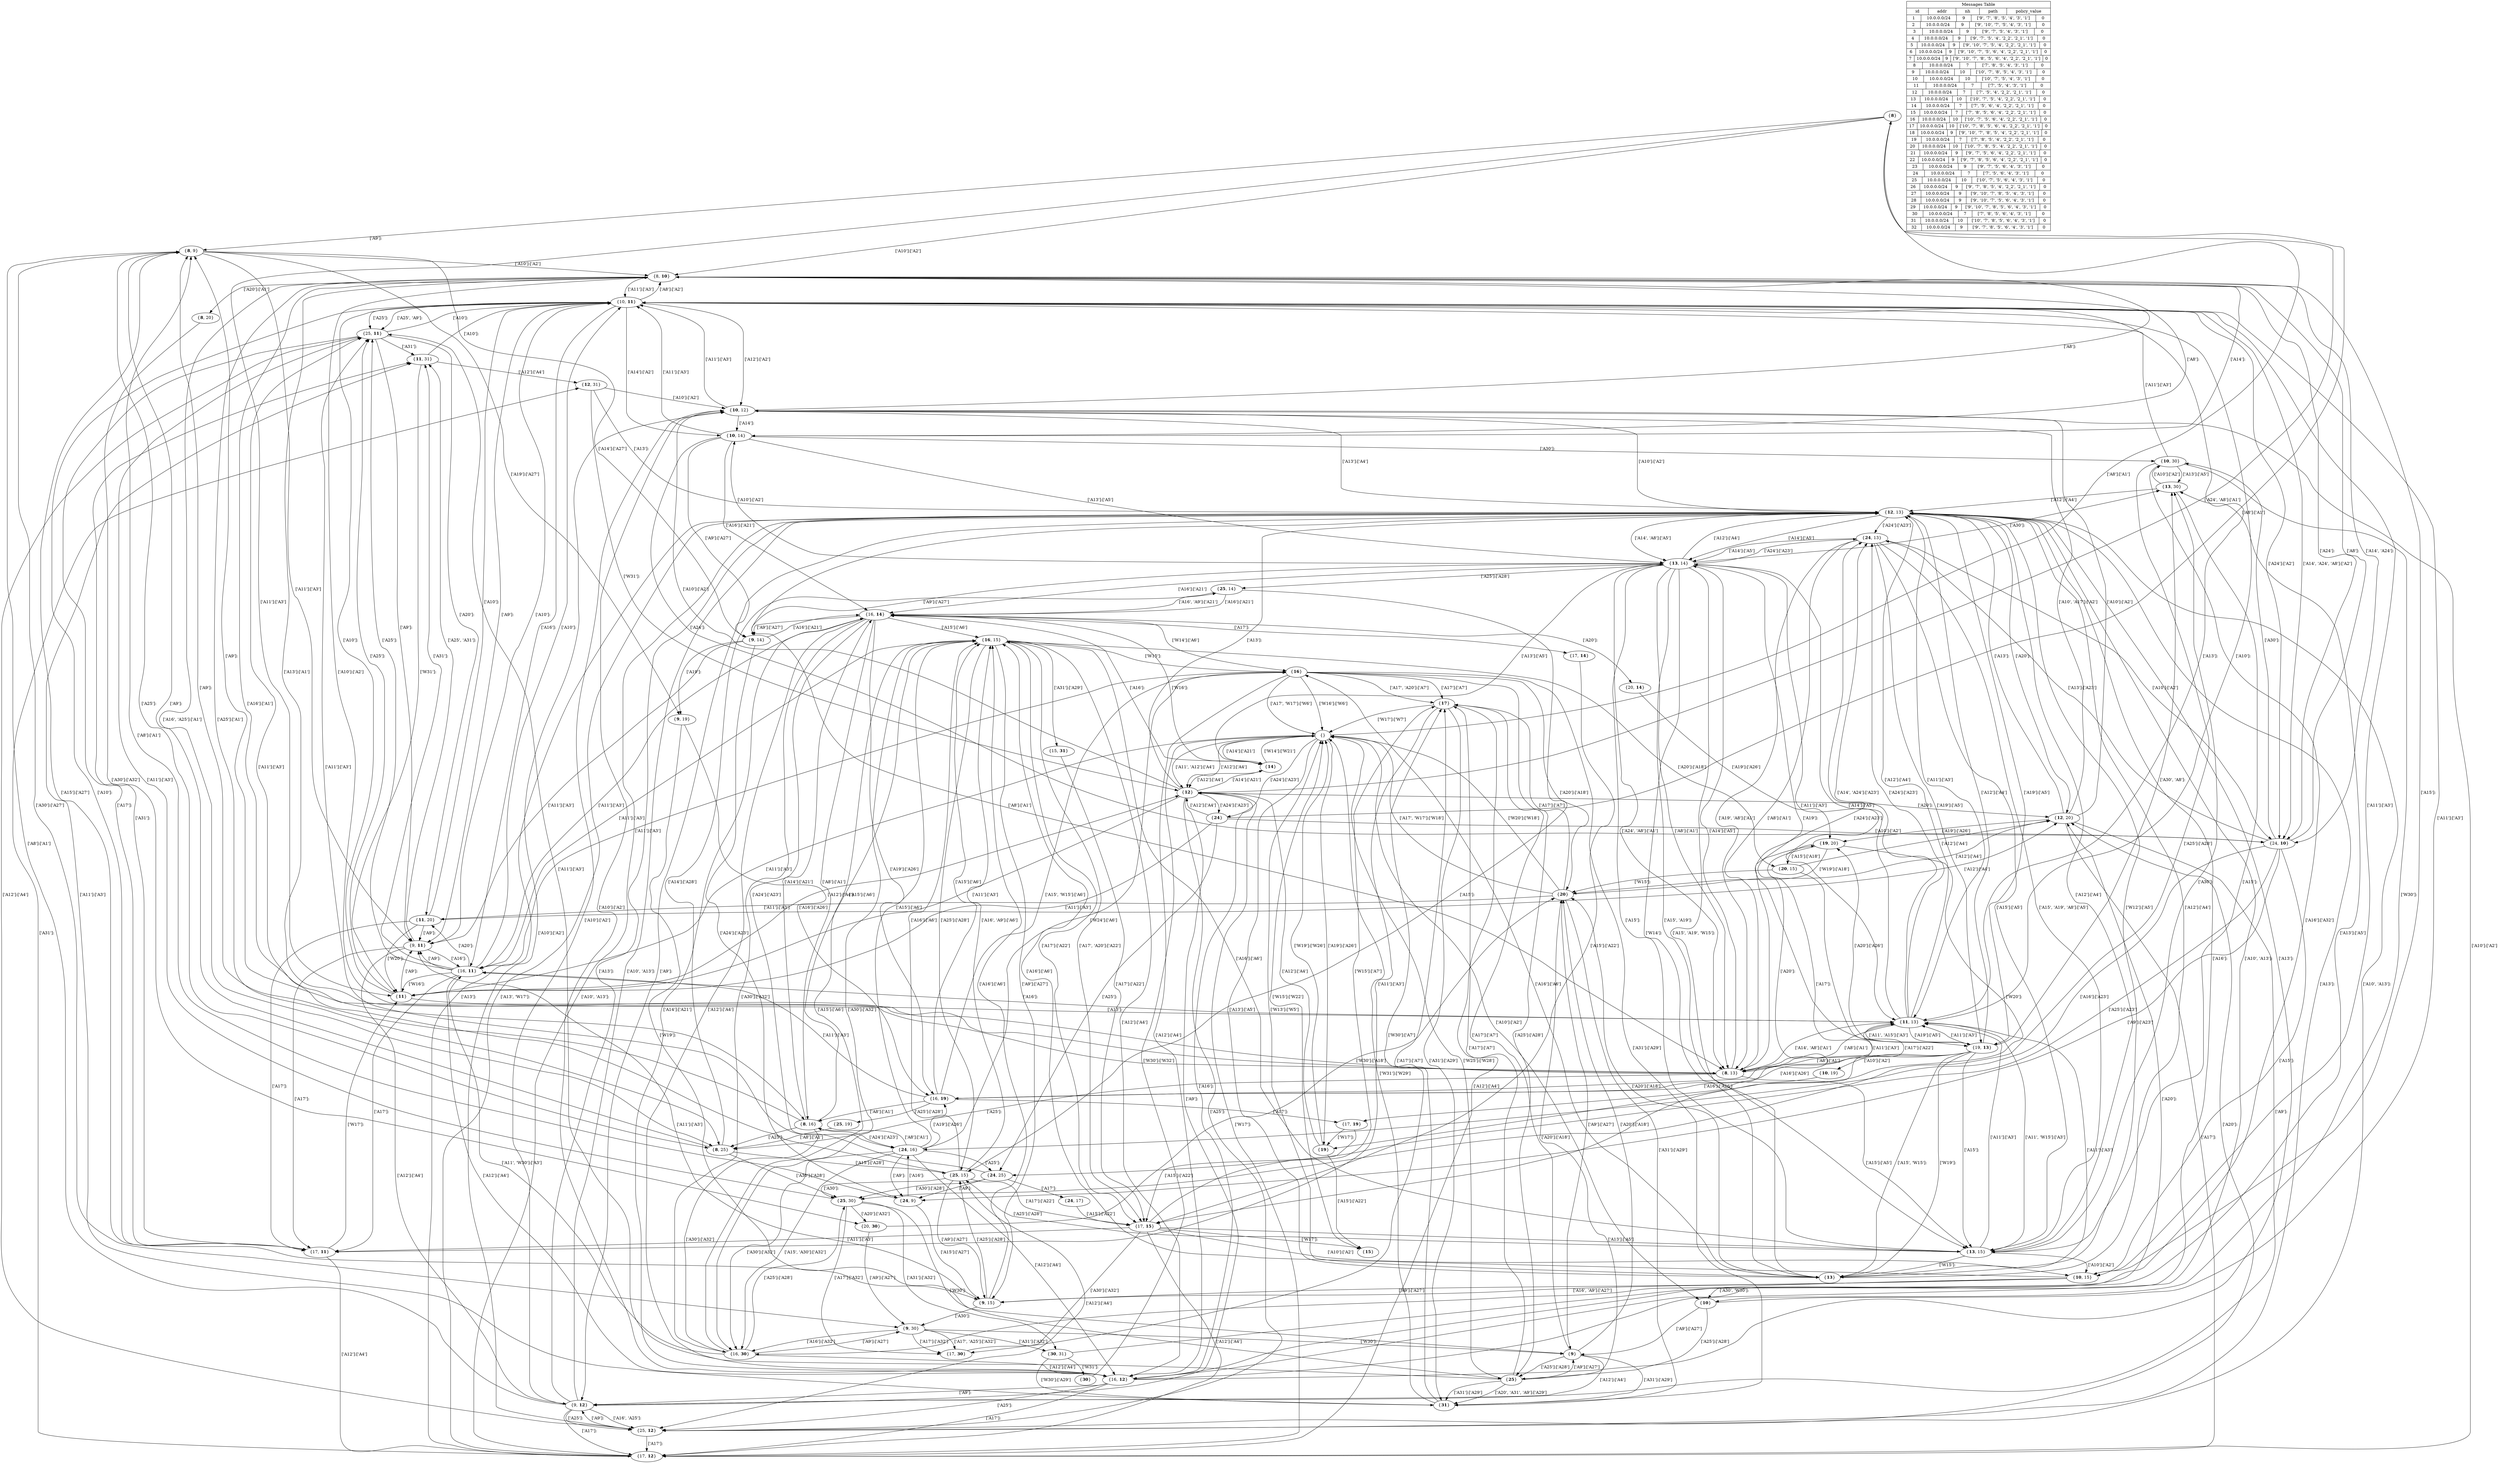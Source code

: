// Node Graph
digraph {
	{
		-6940837908701575825 [label=<{<B>8</B>}>]
		-8403367817313800284 [label=<{<B>8</B>, 9}>]
		-3652398314588602902 [label=<{8, <B>10</B>}>]
		4378732290583909654 [label=<{10, <B>11</B>}>]
		7155260171248959354 [label=<{<B>10</B>, 12}>]
		-6824072234432018331 [label=<{<B>12</B>, 13}>]
		2852471950146397348 [label=<{<B>13</B>, 14}>]
		2752550058034399385 [label=<{<B>13</B>, 15}>]
		-8902585036871096708 [label=<{<B>16</B>, 15}>]
		-6492554092212321971 [label=<{<B>16</B>}>]
		1938138845629154392 [label=<{<B>17</B>}>]
		-4580465102513011593 [label="{}"]
		-3232998809209782772 [label=<{<B>11</B>}>]
		1843796712686879353 [label=<{<B>12</B>}>]
		1273478274116185141 [label=<{19, <B>13</B>}>]
		-1414787387964989475 [label=<{<B>13</B>}>]
		3252137719343849869 [label=<{<B>20</B>}>]
		-9117386114301531206 [label=<{16, <B>14</B>}>]
		197864718635681475 [label=<{16, <B>11</B>}>]
		480432683973878074 [label=<{17, <B>11</B>}>]
		8761801067457197301 [label=<{9, <B>11</B>}>]
		6270089504991858363 [label=<{17, <B>15</B>}>]
		-3643059085472747558 [label=<{<B>11</B>, 13}>]
		-1856398476761387853 [label=<{<B>24</B>}>]
		2730638593219249765 [label=<{25, <B>12</B>}>]
		4783597514552980184 [label=<{16, <B>19</B>}>]
		-5547832725439123193 [label=<{<B>8</B>, 13}>]
		4131314966095475326 [label=<{16, <B>12</B>}>]
		-6320306185147519430 [label=<{9, <B>12</B>}>]
		7083013014151689932 [label=<{<B>10</B>}>]
		3863401252644173008 [label=<{<B>20</B>, 15}>]
		-1336700197421142090 [label=<{<B>11</B>, 20}>]
		-6673620621979862831 [label=<{17, <B>12</B>}>]
		6124525359319230823 [label=<{<B>19</B>, 20}>]
		8182693392790963230 [label=<{<B>12</B>, 20}>]
		-4503502116701991630 [label=<{<B>19</B>}>]
		640169896422646222 [label=<{<B>9</B>, 14}>]
		5729065236130770633 [label=<{<B>10</B>, 14}>]
		197683913838649855 [label=<{<B>24</B>, 9}>]
		-5902464946934952122 [label=<{<B>24</B>, 16}>]
		2466345542479600583 [label=<{<B>24</B>, 25}>]
		-1185073462860965736 [label=<{<B>24</B>, 17}>]
		6288814661270358114 [label=<{<B>15</B>}>]
		2011129232842311984 [label=<{24, <B>10</B>}>]
		6970871842990525913 [label=<{<B>9</B>, 15}>]
		-256869123601221623 [label=<{<B>25</B>, 15}>]
		-8009866468791136946 [label=<{<B>25</B>, 30}>]
		9049699605844940352 [label=<{<B>25</B>}>]
		-1500026834566150229 [label=<{<B>31</B>}>]
		-5806982983295890732 [label=<{17, <B>14</B>}>]
		-8208222612351743965 [label=<{16, <B>30</B>}>]
		-6954336753936379937 [label=<{25, <B>11</B>}>]
		-7403587405631664346 [label=<{<B>11</B>, 31}>]
		5658211281091861613 [label=<{<B>24</B>, 13}>]
		-8945496195132712283 [label=<{<B>25</B>, 14}>]
		-149373359769669229 [label=<{<B>13</B>, 30}>]
		-3747211546141275320 [label=<{15, <B>31</B>}>]
		-7510594226584236879 [label=<{17, <B>30</B>}>]
		-1006035976297409967 [label=<{<B>10</B>, 15}>]
		6516377903332459709 [label=<{<B>9</B>, 30}>]
		8381013405030448906 [label=<{<B>8</B>, 16}>]
		7177962347664618753 [label=<{<B>8</B>, 25}>]
		5306605867283968187 [label=<{<B>10</B>, 30}>]
		-7381030523093187727 [label=<{<B>8</B>, 20}>]
		-7784044348793358898 [label=<{20, <B>30</B>}>]
		2449556116326465361 [label=<{<B>9</B>}>]
		-6601442937778552419 [label=<{<B>25</B>, 19}>]
		-528682455141698408 [label=<{20, <B>14</B>}>]
		-8720958917836179000 [label=<{17, <B>19</B>}>]
		8748941339377715836 [label=<{<B>14</B>}>]
		-2552671219828797182 [label=<{<B>10</B>, 19}>]
		8780946759676012799 [label=<{<B>12</B>, 31}>]
		5810028556125275472 [label=<{<B>9</B>, 19}>]
		-917264984340367258 [label=<{<B>30</B>, 31}>]
		5850552078121009627 [label=<{<B>30</B>}>]
		-4580465102513011593 -> -6940837908701575825 [label=" ['A8']:['A1'] "]
		-6940837908701575825 -> -8403367817313800284 [label=" ['A9']: "]
		-8403367817313800284 -> -3652398314588602902 [label=" ['A10']:['A2'] "]
		-3652398314588602902 -> 4378732290583909654 [label=" ['A11']:['A3'] "]
		4378732290583909654 -> 7155260171248959354 [label=" ['A12']:['A2'] "]
		7155260171248959354 -> -6824072234432018331 [label=" ['A13']:['A4'] "]
		-6824072234432018331 -> 2852471950146397348 [label=" ['A14']:['A5'] "]
		2852471950146397348 -> 2752550058034399385 [label=" ['A15']: "]
		2752550058034399385 -> -8902585036871096708 [label=" ['A16']:['A6'] "]
		-8902585036871096708 -> -6492554092212321971 [label=" ['W15']: "]
		-6492554092212321971 -> 1938138845629154392 [label=" ['A17']:['A7'] "]
		1938138845629154392 -> -4580465102513011593 [label=" ['W17']:['W7'] "]
		-4580465102513011593 -> -3232998809209782772 [label=" ['A11']:['A3'] "]
		-3232998809209782772 -> 4378732290583909654 [label=" ['A10']: "]
		-3232998809209782772 -> 1843796712686879353 [label=" ['A12']:['A4'] "]
		1843796712686879353 -> 7155260171248959354 [label=" ['A10']:['A2'] "]
		-6824072234432018331 -> 1273478274116185141 [label=" ['A19']:['A5'] "]
		1273478274116185141 -> -1414787387964989475 [label=" ['W19']: "]
		-1414787387964989475 -> 3252137719343849869 [label=" ['A20']:['A18'] "]
		3252137719343849869 -> -4580465102513011593 [label=" ['W20']:['W18'] "]
		-4580465102513011593 -> 1843796712686879353 [label=" ['A12']:['A4'] "]
		1843796712686879353 -> -6824072234432018331 [label=" ['A13']: "]
		2852471950146397348 -> -9117386114301531206 [label=" ['A16']:['A21'] "]
		-9117386114301531206 -> -8902585036871096708 [label=" ['A15']:['A6'] "]
		-6492554092212321971 -> 197864718635681475 [label=" ['A11']:['A3'] "]
		197864718635681475 -> 480432683973878074 [label=" ['A17']: "]
		480432683973878074 -> -3232998809209782772 [label=" ['W17']: "]
		-6940837908701575825 -> -3232998809209782772 [label=" ['A11']:['A3'] "]
		-3232998809209782772 -> 8761801067457197301 [label=" ['A9']: "]
		8761801067457197301 -> 4378732290583909654 [label=" ['A10']: "]
		-8902585036871096708 -> 6270089504991858363 [label=" ['A17']:['A22'] "]
		6270089504991858363 -> 1938138845629154392 [label=" ['W15']:['A7'] "]
		2852471950146397348 -> -3643059085472747558 [label=" ['A11']:['A3'] "]
		-3643059085472747558 -> 197864718635681475 [label=" ['A16']: "]
		197864718635681475 -> 4378732290583909654 [label=" ['A10']: "]
		-4580465102513011593 -> -1856398476761387853 [label=" ['A24']:['A23'] "]
		-1856398476761387853 -> 1843796712686879353 [label=" ['A12']:['A4'] "]
		1843796712686879353 -> 2730638593219249765 [label=" ['A25']: "]
		2730638593219249765 -> -6824072234432018331 [label=" ['A13']: "]
		2852471950146397348 -> 1273478274116185141 [label=" ['A19']: "]
		1273478274116185141 -> 4783597514552980184 [label=" ['A16']:['A26'] "]
		4783597514552980184 -> -8902585036871096708 [label=" ['A15']:['A6'] "]
		-6492554092212321971 -> 3252137719343849869 [label=" ['A20']:['A18'] "]
		3252137719343849869 -> 1938138845629154392 [label=" ['A17']:['A7'] "]
		-9117386114301531206 -> -6492554092212321971 [label=" ['W14']:['A6'] "]
		197864718635681475 -> -3232998809209782772 [label=" ['W16']: "]
		2852471950146397348 -> -5547832725439123193 [label=" ['A8']:['A1'] "]
		-5547832725439123193 -> -3643059085472747558 [label=" ['A11']:['A3'] "]
		-3643059085472747558 -> -6824072234432018331 [label=" ['A12']:['A4'] "]
		-6824072234432018331 -> 4131314966095475326 [label=" ['A16']: "]
		4131314966095475326 -> -6320306185147519430 [label=" ['A9']: "]
		-6320306185147519430 -> -6824072234432018331 [label=" ['A13']: "]
		-4580465102513011593 -> 7083013014151689932 [label=" ['A10']:['A2'] "]
		7083013014151689932 -> 4378732290583909654 [label=" ['A11']:['A3'] "]
		-9117386114301531206 -> 4783597514552980184 [label=" ['A19']:['A26'] "]
		-8902585036871096708 -> 3863401252644173008 [label=" ['A20']:['A18'] "]
		3863401252644173008 -> 6270089504991858363 [label=" ['A17']:['A22'] "]
		2852471950146397348 -> -1414787387964989475 [label=" ['W14']: "]
		-1414787387964989475 -> -6492554092212321971 [label=" ['A16']:['A6'] "]
		4131314966095475326 -> -9117386114301531206 [label=" ['A14']:['A21'] "]
		-8902585036871096708 -> 197864718635681475 [label=" ['A11']:['A3'] "]
		197864718635681475 -> -1336700197421142090 [label=" ['A20']: "]
		-1336700197421142090 -> 480432683973878074 [label=" ['A17']: "]
		480432683973878074 -> -6673620621979862831 [label=" ['A12']:['A4'] "]
		-6673620621979862831 -> 7155260171248959354 [label=" ['A10']:['A2'] "]
		1273478274116185141 -> 6124525359319230823 [label=" ['A20']:['A26'] "]
		6124525359319230823 -> 3252137719343849869 [label=" ['W19']:['A18'] "]
		4378732290583909654 -> -3643059085472747558 [label=" ['A13']: "]
		1273478274116185141 -> 2752550058034399385 [label=" ['A15']: "]
		3863401252644173008 -> 3252137719343849869 [label=" ['W15']: "]
		6270089504991858363 -> 480432683973878074 [label=" ['A11']:['A3'] "]
		480432683973878074 -> 4378732290583909654 [label=" ['A10']: "]
		1273478274116185141 -> -3643059085472747558 [label=" ['A11']:['A3'] "]
		4131314966095475326 -> 8182693392790963230 [label=" ['A20']: "]
		8182693392790963230 -> 7155260171248959354 [label=" ['A10']:['A2'] "]
		2752550058034399385 -> -1414787387964989475 [label=" ['W15']: "]
		-4580465102513011593 -> -1414787387964989475 [label=" ['A13']:['A5'] "]
		-1414787387964989475 -> -6824072234432018331 [label=" ['A12']:['A4'] "]
		2852471950146397348 -> 2752550058034399385 [label=" ['A15', 'A19']: "]
		6124525359319230823 -> -4503502116701991630 [label=" ['W20']: "]
		-4503502116701991630 -> -4580465102513011593 [label=" ['W19']:['W26'] "]
		-6824072234432018331 -> -5547832725439123193 [label=" ['A8']:['A1'] "]
		-5547832725439123193 -> 2852471950146397348 [label=" ['A14']:['A5'] "]
		2852471950146397348 -> 640169896422646222 [label=" ['A9']:['A27'] "]
		640169896422646222 -> -9117386114301531206 [label=" ['A16']:['A21'] "]
		4131314966095475326 -> -6824072234432018331 [label=" ['A10', 'A13']: "]
		-6824072234432018331 -> -3643059085472747558 [label=" ['A11']:['A3'] "]
		-3643059085472747558 -> -5547832725439123193 [label=" ['A8']:['A1'] "]
		2852471950146397348 -> 5729065236130770633 [label=" ['A10']:['A2'] "]
		5729065236130770633 -> 640169896422646222 [label=" ['A9']:['A27'] "]
		640169896422646222 -> 197683913838649855 [label=" ['A24']:['A23'] "]
		197683913838649855 -> -5902464946934952122 [label=" ['A16']: "]
		-5902464946934952122 -> 2466345542479600583 [label=" ['A25']: "]
		2466345542479600583 -> -1185073462860965736 [label=" ['A17']: "]
		-1185073462860965736 -> 6270089504991858363 [label=" ['A15']:['A22'] "]
		6270089504991858363 -> 6288814661270358114 [label=" ['W17']: "]
		6288814661270358114 -> -4580465102513011593 [label=" ['W15']:['W22'] "]
		5729065236130770633 -> 2011129232842311984 [label=" ['A24']: "]
		2011129232842311984 -> 197683913838649855 [label=" ['A9']:['A23'] "]
		197683913838649855 -> 6970871842990525913 [label=" ['A15']:['A27'] "]
		6970871842990525913 -> -8902585036871096708 [label=" ['A16']:['A6'] "]
		-8902585036871096708 -> -256869123601221623 [label=" ['A25']:['A28'] "]
		-256869123601221623 -> -8009866468791136946 [label=" ['A30']: "]
		-8009866468791136946 -> 9049699605844940352 [label=" ['W30']: "]
		9049699605844940352 -> 1938138845629154392 [label=" ['A17']:['A7'] "]
		1938138845629154392 -> -1500026834566150229 [label=" ['A31']:['A29'] "]
		-1500026834566150229 -> -4580465102513011593 [label=" ['W31']:['W29'] "]
		-9117386114301531206 -> -5806982983295890732 [label=" ['A17']: "]
		-5806982983295890732 -> 6270089504991858363 [label=" ['A15']:['A22'] "]
		-3643059085472747558 -> 2852471950146397348 [label=" ['A14']:['A5'] "]
		5729065236130770633 -> -9117386114301531206 [label=" ['A16']:['A21'] "]
		-9117386114301531206 -> 640169896422646222 [label=" ['A9']:['A27'] "]
		-8902585036871096708 -> -8208222612351743965 [label=" ['A30']:['A32'] "]
		-8208222612351743965 -> 197864718635681475 [label=" ['A11', 'W30']:['A3'] "]
		197864718635681475 -> -6954336753936379937 [label=" ['A25']: "]
		-6954336753936379937 -> 480432683973878074 [label=" ['A17']: "]
		480432683973878074 -> -7403587405631664346 [label=" ['A31']: "]
		-7403587405631664346 -> -3232998809209782772 [label=" ['W31']: "]
		-6492554092212321971 -> -4580465102513011593 [label=" ['W16']:['W6'] "]
		-1856398476761387853 -> -3232998809209782772 [label=" ['A11']:['A3'] "]
		-3232998809209782772 -> -6954336753936379937 [label=" ['A25']: "]
		-6954336753936379937 -> 4378732290583909654 [label=" ['A10']: "]
		2730638593219249765 -> 7155260171248959354 [label=" ['A10']:['A2'] "]
		1938138845629154392 -> 480432683973878074 [label=" ['A11']:['A3'] "]
		3252137719343849869 -> 8182693392790963230 [label=" ['A12']:['A4'] "]
		8182693392790963230 -> -6673620621979862831 [label=" ['A17']: "]
		-6673620621979862831 -> -6824072234432018331 [label=" ['A13', 'W17']: "]
		3252137719343849869 -> -1336700197421142090 [label=" ['A11']:['A3'] "]
		-6954336753936379937 -> 2730638593219249765 [label=" ['A12']:['A4'] "]
		4783597514552980184 -> 6124525359319230823 [label=" ['A20']: "]
		6124525359319230823 -> 3863401252644173008 [label=" ['A15']:['A18'] "]
		1843796712686879353 -> -1856398476761387853 [label=" ['A24']:['A23'] "]
		-1856398476761387853 -> 2011129232842311984 [label=" ['A10']:['A2'] "]
		2011129232842311984 -> 5658211281091861613 [label=" ['A13']:['A23'] "]
		5658211281091861613 -> 2852471950146397348 [label=" ['A14']:['A5'] "]
		2852471950146397348 -> -8945496195132712283 [label=" ['A25']:['A28'] "]
		-8945496195132712283 -> -9117386114301531206 [label=" ['A16']:['A21'] "]
		-6673620621979862831 -> 1843796712686879353 [label=" ['W17']: "]
		2852471950146397348 -> -149373359769669229 [label=" ['A30']: "]
		-149373359769669229 -> 2752550058034399385 [label=" ['A15']: "]
		2752550058034399385 -> -256869123601221623 [label=" ['A25']:['A28'] "]
		-256869123601221623 -> -8902585036871096708 [label=" ['A16']:['A6'] "]
		-8902585036871096708 -> -3747211546141275320 [label=" ['A31']:['A29'] "]
		-3747211546141275320 -> 6270089504991858363 [label=" ['A17']:['A22'] "]
		-6824072234432018331 -> 5658211281091861613 [label=" ['A24']:['A23'] "]
		-1856398476761387853 -> 2466345542479600583 [label=" ['A25']: "]
		2466345542479600583 -> -6954336753936379937 [label=" ['A11']:['A3'] "]
		1843796712686879353 -> -6320306185147519430 [label=" ['A9']: "]
		3863401252644173008 -> 8182693392790963230 [label=" ['A12']:['A4'] "]
		-6673620621979862831 -> -6824072234432018331 [label=" ['A13']: "]
		2752550058034399385 -> -3643059085472747558 [label=" ['A11']:['A3'] "]
		7155260171248959354 -> 4378732290583909654 [label=" ['A11']:['A3'] "]
		-5547832725439123193 -> -3652398314588602902 [label=" ['A10']:['A2'] "]
		-3652398314588602902 -> 5729065236130770633 [label=" ['A14']: "]
		-256869123601221623 -> 6270089504991858363 [label=" ['A17']:['A22'] "]
		6270089504991858363 -> -7510594226584236879 [label=" ['A30']:['A32'] "]
		-7510594226584236879 -> 1938138845629154392 [label=" ['W30']:['A7'] "]
		5729065236130770633 -> -3652398314588602902 [label=" ['A8']: "]
		-3652398314588602902 -> 2011129232842311984 [label=" ['A14', 'A24']: "]
		2011129232842311984 -> -1006035976297409967 [label=" ['A15']: "]
		-1006035976297409967 -> -8902585036871096708 [label=" ['A16']:['A6'] "]
		-8902585036871096708 -> 6970871842990525913 [label=" ['A9']:['A27'] "]
		6970871842990525913 -> 6516377903332459709 [label=" ['A30']: "]
		6516377903332459709 -> -8208222612351743965 [label=" ['A16']:['A32'] "]
		-8208222612351743965 -> -8009866468791136946 [label=" ['A25']:['A28'] "]
		-8009866468791136946 -> -7510594226584236879 [label=" ['A17']:['A32'] "]
		-3652398314588602902 -> 8381013405030448906 [label=" ['A16']:['A1'] "]
		8381013405030448906 -> -5902464946934952122 [label=" ['A24']:['A23'] "]
		-5902464946934952122 -> 8381013405030448906 [label=" ['A8']:['A1'] "]
		8381013405030448906 -> -8403367817313800284 [label=" ['A9']: "]
		-8403367817313800284 -> 7177962347664618753 [label=" ['A25']: "]
		7177962347664618753 -> -256869123601221623 [label=" ['A15']:['A28'] "]
		-256869123601221623 -> 2730638593219249765 [label=" ['A12']:['A4'] "]
		2730638593219249765 -> -6320306185147519430 [label=" ['A9']: "]
		-6320306185147519430 -> -6673620621979862831 [label=" ['A17']: "]
		-9117386114301531206 -> 4131314966095475326 [label=" ['A12']:['A4'] "]
		4131314966095475326 -> -6824072234432018331 [label=" ['A13']: "]
		-4580465102513011593 -> 1843796712686879353 [label=" ['A11', 'A12']:['A4'] "]
		-9117386114301531206 -> 197864718635681475 [label=" ['A11']:['A3'] "]
		197864718635681475 -> 4131314966095475326 [label=" ['A12']:['A4'] "]
		4131314966095475326 -> 7155260171248959354 [label=" ['A10']:['A2'] "]
		-3643059085472747558 -> 5658211281091861613 [label=" ['A24']:['A23'] "]
		5658211281091861613 -> 1273478274116185141 [label=" ['A19']:['A5'] "]
		1273478274116185141 -> -149373359769669229 [label=" ['A30', 'A8']: "]
		-149373359769669229 -> 5306605867283968187 [label=" ['A10']:['A2'] "]
		5306605867283968187 -> 7083013014151689932 [label=" ['W30']: "]
		7083013014151689932 -> 9049699605844940352 [label=" ['A25']:['A28'] "]
		9049699605844940352 -> -1500026834566150229 [label=" ['A20', 'A31', 'A9']:['A29'] "]
		-3643059085472747558 -> 1273478274116185141 [label=" ['A19']:['A5'] "]
		1273478274116185141 -> -5547832725439123193 [label=" ['A8']:['A1'] "]
		-3652398314588602902 -> -7381030523093187727 [label=" ['A20']:['A1'] "]
		-7381030523093187727 -> -7784044348793358898 [label=" ['A30']:['A32'] "]
		-7784044348793358898 -> 3252137719343849869 [label=" ['W30']:['A18'] "]
		3252137719343849869 -> 2449556116326465361 [label=" ['A9']:['A27'] "]
		2449556116326465361 -> -1500026834566150229 [label=" ['A31']:['A29'] "]
		5658211281091861613 -> 2011129232842311984 [label=" ['A10']:['A2'] "]
		2011129232842311984 -> 5306605867283968187 [label=" ['A30']: "]
		5306605867283968187 -> -8009866468791136946 [label=" ['A25']:['A28'] "]
		9049699605844940352 -> -6954336753936379937 [label=" ['A11']:['A3'] "]
		-6954336753936379937 -> -7403587405631664346 [label=" ['A31']: "]
		-8403367817313800284 -> 8761801067457197301 [label=" ['A11']:['A3'] "]
		1843796712686879353 -> -6940837908701575825 [label=" ['A24', 'A8']:['A1'] "]
		-6940837908701575825 -> -3652398314588602902 [label=" ['A10']:['A2'] "]
		-3652398314588602902 -> -5547832725439123193 [label=" ['A13']:['A1'] "]
		-8945496195132712283 -> -9117386114301531206 [label=" ['A16', 'A9']:['A21'] "]
		-9117386114301531206 -> -8208222612351743965 [label=" ['A30']:['A32'] "]
		-8208222612351743965 -> -8902585036871096708 [label=" ['A15']:['A6'] "]
		-1856398476761387853 -> -6940837908701575825 [label=" ['A8']:['A1'] "]
		5729065236130770633 -> 5306605867283968187 [label=" ['A30']: "]
		5306605867283968187 -> -149373359769669229 [label=" ['A13']:['A5'] "]
		-256869123601221623 -> -8902585036871096708 [label=" ['A16', 'A9']:['A6'] "]
		-6492554092212321971 -> -1500026834566150229 [label=" ['A31']:['A29'] "]
		-1500026834566150229 -> 1938138845629154392 [label=" ['A17']:['A7'] "]
		-6320306185147519430 -> 7155260171248959354 [label=" ['A10']:['A2'] "]
		5658211281091861613 -> -5547832725439123193 [label=" ['A8']:['A1'] "]
		-5547832725439123193 -> 7177962347664618753 [label=" ['A25']: "]
		7177962347664618753 -> -8945496195132712283 [label=" ['A14']:['A28'] "]
		-8945496195132712283 -> -256869123601221623 [label=" ['A15']: "]
		-256869123601221623 -> 6970871842990525913 [label=" ['A9']:['A27'] "]
		6970871842990525913 -> 8761801067457197301 [label=" ['A11']:['A3'] "]
		8761801067457197301 -> 197864718635681475 [label=" ['A16']: "]
		4131314966095475326 -> -6673620621979862831 [label=" ['A17']: "]
		-6824072234432018331 -> -1414787387964989475 [label=" ['W12']:['A5'] "]
		-1414787387964989475 -> -4580465102513011593 [label=" ['W13']:['W5'] "]
		-8902585036871096708 -> 6270089504991858363 [label=" ['A17', 'A20']:['A22'] "]
		2852471950146397348 -> 5658211281091861613 [label=" ['A24']:['A23'] "]
		-3652398314588602902 -> 7177962347664618753 [label=" ['A16', 'A25']:['A1'] "]
		7177962347664618753 -> -8403367817313800284 [label=" ['A9']: "]
		2011129232842311984 -> -5902464946934952122 [label=" ['A16']:['A23'] "]
		-5902464946934952122 -> 4783597514552980184 [label=" ['A19']:['A26'] "]
		4783597514552980184 -> -6601442937778552419 [label=" ['A25']:['A28'] "]
		-6601442937778552419 -> 7177962347664618753 [label=" ['A8']:['A1'] "]
		7177962347664618753 -> -8009866468791136946 [label=" ['A30']:['A28'] "]
		-8009866468791136946 -> -7784044348793358898 [label=" ['A20']:['A32'] "]
		-7784044348793358898 -> 6516377903332459709 [label=" ['A9']:['A27'] "]
		6516377903332459709 -> 2449556116326465361 [label=" ['W30']: "]
		-9117386114301531206 -> -528682455141698408 [label=" ['A20']: "]
		-528682455141698408 -> 6124525359319230823 [label=" ['A19']:['A26'] "]
		6124525359319230823 -> -8720958917836179000 [label=" ['A17']: "]
		-8720958917836179000 -> 6270089504991858363 [label=" ['A15']:['A22'] "]
		-6824072234432018331 -> 8182693392790963230 [label=" ['A20']: "]
		8182693392790963230 -> 6124525359319230823 [label=" ['A19']:['A26'] "]
		1843796712686879353 -> -3232998809209782772 [label=" ['A11']:['A3'] "]
		-3232998809209782772 -> -3643059085472747558 [label=" ['A13']: "]
		-3643059085472747558 -> 4378732290583909654 [label=" ['A10']: "]
		4378732290583909654 -> 2011129232842311984 [label=" ['A24']:['A2'] "]
		2011129232842311984 -> 2466345542479600583 [label=" ['A25']:['A23'] "]
		2466345542479600583 -> -8009866468791136946 [label=" ['A30']:['A28'] "]
		-8009866468791136946 -> -6954336753936379937 [label=" ['A11']:['A3'] "]
		-7403587405631664346 -> 4378732290583909654 [label=" ['A10']: "]
		-5547832725439123193 -> 5658211281091861613 [label=" ['A24']:['A23'] "]
		-5547832725439123193 -> 2752550058034399385 [label=" ['A15']:['A5'] "]
		2752550058034399385 -> -1006035976297409967 [label=" ['A10']:['A2'] "]
		-1006035976297409967 -> 6970871842990525913 [label=" ['A16', 'A9']:['A27'] "]
		2449556116326465361 -> 9049699605844940352 [label=" ['A25']:['A28'] "]
		9049699605844940352 -> 2449556116326465361 [label=" ['A9']:['A27'] "]
		2449556116326465361 -> 1938138845629154392 [label=" ['A17']:['A7'] "]
		5658211281091861613 -> -5547832725439123193 [label=" ['A19', 'A8']:['A1'] "]
		4378732290583909654 -> -6954336753936379937 [label=" ['A25']: "]
		2730638593219249765 -> 8182693392790963230 [label=" ['A20']: "]
		8182693392790963230 -> -6320306185147519430 [label=" ['A9']: "]
		5658211281091861613 -> 2752550058034399385 [label=" ['A15']:['A5'] "]
		2730638593219249765 -> -6673620621979862831 [label=" ['A17']: "]
		-6320306185147519430 -> -6824072234432018331 [label=" ['A10', 'A13']: "]
		4783597514552980184 -> -6492554092212321971 [label=" ['A15', 'W15']:['A6'] "]
		3252137719343849869 -> -4580465102513011593 [label=" ['A17', 'W17']:['W18'] "]
		-6492554092212321971 -> -4580465102513011593 [label=" ['A17', 'W17']:['W6'] "]
		-6492554092212321971 -> 4131314966095475326 [label=" ['A12']:['A4'] "]
		4378732290583909654 -> 5729065236130770633 [label=" ['A14']:['A2'] "]
		-5902464946934952122 -> -6492554092212321971 [label=" ['W24']:['A6'] "]
		-6492554092212321971 -> 9049699605844940352 [label=" ['A25']:['A28'] "]
		9049699605844940352 -> -4580465102513011593 [label=" ['W25']:['W28'] "]
		-9117386114301531206 -> -5902464946934952122 [label=" ['A24']:['A23'] "]
		-5902464946934952122 -> -8902585036871096708 [label=" ['A15']:['A6'] "]
		-6824072234432018331 -> 2852471950146397348 [label=" ['A14', 'A8']:['A5'] "]
		640169896422646222 -> 8761801067457197301 [label=" ['A11']:['A3'] "]
		-4580465102513011593 -> 8748941339377715836 [label=" ['A14']:['A21'] "]
		8748941339377715836 -> 1843796712686879353 [label=" ['A12']:['A4'] "]
		1843796712686879353 -> 4131314966095475326 [label=" ['A16']: "]
		1273478274116185141 -> -2552671219828797182 [label=" ['A10']:['A2'] "]
		-2552671219828797182 -> 4783597514552980184 [label=" ['A16']:['A26'] "]
		4783597514552980184 -> 8381013405030448906 [label=" ['A8']:['A1'] "]
		8381013405030448906 -> 7177962347664618753 [label=" ['A25']: "]
		6516377903332459709 -> -7510594226584236879 [label=" ['A17']:['A32'] "]
		2852471950146397348 -> -5547832725439123193 [label=" ['A24', 'A8']:['A1'] "]
		-3652398314588602902 -> 7177962347664618753 [label=" ['A25']:['A1'] "]
		-3652398314588602902 -> -1006035976297409967 [label=" ['A15']: "]
		-1006035976297409967 -> 7083013014151689932 [label=" ['A30', 'W30']: "]
		7083013014151689932 -> 2449556116326465361 [label=" ['A9']:['A27'] "]
		-6673620621979862831 -> 8780946759676012799 [label=" ['A31']: "]
		8780946759676012799 -> 1843796712686879353 [label=" ['W31']: "]
		-6492554092212321971 -> 1938138845629154392 [label=" ['A17', 'A20']:['A7'] "]
		4783597514552980184 -> -8720958917836179000 [label=" ['A17']: "]
		1273478274116185141 -> -1414787387964989475 [label=" ['A15', 'W15']: "]
		-6673620621979862831 -> -6824072234432018331 [label=" ['A10', 'A13']: "]
		-1500026834566150229 -> -7403587405631664346 [label=" ['A11']:['A3'] "]
		-5902464946934952122 -> -8208222612351743965 [label=" ['A30']:['A32'] "]
		9049699605844940352 -> -1500026834566150229 [label=" ['A31']:['A29'] "]
		-3652398314588602902 -> 2011129232842311984 [label=" ['A24']: "]
		2011129232842311984 -> -3652398314588602902 [label=" ['A8']: "]
		4378732290583909654 -> 197864718635681475 [label=" ['A16']: "]
		197864718635681475 -> 8761801067457197301 [label=" ['A9']: "]
		8761801067457197301 -> -6320306185147519430 [label=" ['A12']:['A4'] "]
		-6320306185147519430 -> 2730638593219249765 [label=" ['A25']: "]
		4783597514552980184 -> 197864718635681475 [label=" ['A11']:['A3'] "]
		2752550058034399385 -> -149373359769669229 [label=" ['A30']: "]
		5306605867283968187 -> -8208222612351743965 [label=" ['A16']:['A32'] "]
		-8208222612351743965 -> 6516377903332459709 [label=" ['A9']:['A27'] "]
		6516377903332459709 -> -7510594226584236879 [label=" ['A17', 'A25']:['A32'] "]
		-7403587405631664346 -> 8780946759676012799 [label=" ['A12']:['A4'] "]
		-3643059085472747558 -> -5547832725439123193 [label=" ['A14', 'A8']:['A1'] "]
		8381013405030448906 -> -9117386114301531206 [label=" ['A14']:['A21'] "]
		-5902464946934952122 -> 197683913838649855 [label=" ['A9']: "]
		-5902464946934952122 -> -8208222612351743965 [label=" ['A15', 'A30']:['A32'] "]
		-8208222612351743965 -> 4131314966095475326 [label=" ['A12']:['A4'] "]
		-6320306185147519430 -> 2730638593219249765 [label=" ['A16', 'A25']: "]
		-1336700197421142090 -> -3232998809209782772 [label=" ['W20']: "]
		-4580465102513011593 -> -4503502116701991630 [label=" ['A19']:['A26'] "]
		-4503502116701991630 -> 1843796712686879353 [label=" ['A12']:['A4'] "]
		1843796712686879353 -> 8182693392790963230 [label=" ['A20']: "]
		8182693392790963230 -> -6824072234432018331 [label=" ['A13']: "]
		5658211281091861613 -> 2752550058034399385 [label=" ['A15', 'A19', 'A8']:['A5'] "]
		-6954336753936379937 -> -1336700197421142090 [label=" ['A20']: "]
		-1336700197421142090 -> 8761801067457197301 [label=" ['A9']: "]
		8761801067457197301 -> 480432683973878074 [label=" ['A17']: "]
		-8403367817313800284 -> 6970871842990525913 [label=" ['A15']:['A27'] "]
		2852471950146397348 -> -6824072234432018331 [label=" ['A12']:['A4'] "]
		6270089504991858363 -> 2752550058034399385 [label=" ['A13']:['A5'] "]
		2752550058034399385 -> -6824072234432018331 [label=" ['A12']:['A4'] "]
		-1336700197421142090 -> 8182693392790963230 [label=" ['A12']:['A4'] "]
		7155260171248959354 -> 5729065236130770633 [label=" ['A14']: "]
		5729065236130770633 -> 2852471950146397348 [label=" ['A13']:['A5'] "]
		-1414787387964989475 -> -3643059085472747558 [label=" ['A11']:['A3'] "]
		1273478274116185141 -> -3643059085472747558 [label=" ['A11', 'A15']:['A3'] "]
		7155260171248959354 -> -3652398314588602902 [label=" ['A8']: "]
		-5547832725439123193 -> -8403367817313800284 [label=" ['A9']: "]
		-8403367817313800284 -> 5810028556125275472 [label=" ['A19']:['A27'] "]
		5810028556125275472 -> 2449556116326465361 [label=" ['W19']: "]
		2449556116326465361 -> 3252137719343849869 [label=" ['A20']:['A18'] "]
		-6824072234432018331 -> -6320306185147519430 [label=" ['A9']: "]
		-6320306185147519430 -> -8403367817313800284 [label=" ['A8']:['A1'] "]
		-8403367817313800284 -> 640169896422646222 [label=" ['A14']:['A27'] "]
		640169896422646222 -> 5810028556125275472 [label=" ['A19']: "]
		5810028556125275472 -> 4783597514552980184 [label=" ['A16']:['A26'] "]
		-8902585036871096708 -> 4131314966095475326 [label=" ['A12']:['A4'] "]
		1273478274116185141 -> -6824072234432018331 [label=" ['A12']:['A4'] "]
		8748941339377715836 -> -9117386114301531206 [label=" ['A16']: "]
		2730638593219249765 -> -6824072234432018331 [label=" ['A10', 'A13']: "]
		-8403367817313800284 -> 6516377903332459709 [label=" ['A30']:['A27'] "]
		6516377903332459709 -> -917264984340367258 [label=" ['A31']:['A32'] "]
		-917264984340367258 -> -1500026834566150229 [label=" ['W30']:['A29'] "]
		1843796712686879353 -> 8748941339377715836 [label=" ['A14']:['A21'] "]
		8748941339377715836 -> 2852471950146397348 [label=" ['A13']:['A5'] "]
		-917264984340367258 -> 5850552078121009627 [label=" ['W31']: "]
		5850552078121009627 -> -4580465102513011593 [label=" ['W30']:['W32'] "]
		2466345542479600583 -> 197683913838649855 [label=" ['A9']: "]
		197683913838649855 -> -8403367817313800284 [label=" ['A8']:['A1'] "]
		-3643059085472747558 -> 5658211281091861613 [label=" ['A14', 'A24']:['A23'] "]
		-8009866468791136946 -> -917264984340367258 [label=" ['A31']:['A32'] "]
		-917264984340367258 -> -149373359769669229 [label=" ['A13']:['A5'] "]
		-149373359769669229 -> -6824072234432018331 [label=" ['A12']:['A4'] "]
		8381013405030448906 -> -8208222612351743965 [label=" ['A30']:['A32'] "]
		9049699605844940352 -> 3252137719343849869 [label=" ['A20']:['A18'] "]
		3252137719343849869 -> -1500026834566150229 [label=" ['A31']:['A29'] "]
		-5902464946934952122 -> 4131314966095475326 [label=" ['A12']:['A4'] "]
		4131314966095475326 -> 2730638593219249765 [label=" ['A25']: "]
		8381013405030448906 -> -8902585036871096708 [label=" ['A15']:['A6'] "]
		2449556116326465361 -> -6320306185147519430 [label=" ['A12']:['A4'] "]
		8780946759676012799 -> -6824072234432018331 [label=" ['A13']: "]
		-9117386114301531206 -> 8381013405030448906 [label=" ['A8']:['A1'] "]
		4378732290583909654 -> -3652398314588602902 [label=" ['A8']:['A2'] "]
		5306605867283968187 -> 4378732290583909654 [label=" ['A11']:['A3'] "]
		4378732290583909654 -> 8761801067457197301 [label=" ['A9']: "]
		8761801067457197301 -> -7403587405631664346 [label=" ['A25', 'A31']: "]
		8780946759676012799 -> 7155260171248959354 [label=" ['A10']:['A2'] "]
		2852471950146397348 -> -1414787387964989475 [label=" ['A15', 'A19', 'W15']: "]
		6270089504991858363 -> -6673620621979862831 [label=" ['A12']:['A4'] "]
		-6824072234432018331 -> 7155260171248959354 [label=" ['A10']:['A2'] "]
		-1006035976297409967 -> 6970871842990525913 [label=" ['A9']:['A27'] "]
		6970871842990525913 -> -256869123601221623 [label=" ['A25']:['A28'] "]
		197864718635681475 -> -7403587405631664346 [label=" ['A31']: "]
		2752550058034399385 -> -3643059085472747558 [label=" ['A11', 'W15']:['A3'] "]
		4378732290583909654 -> -6954336753936379937 [label=" ['A25', 'A9']: "]
		-6954336753936379937 -> 8761801067457197301 [label=" ['A9']: "]
		-9117386114301531206 -> 8748941339377715836 [label=" ['W16']: "]
		8748941339377715836 -> -4580465102513011593 [label=" ['W14']:['W21'] "]
		-8720958917836179000 -> -4503502116701991630 [label=" ['W17']: "]
		-4503502116701991630 -> 6288814661270358114 [label=" ['A15']:['A22'] "]
		8182693392790963230 -> 7155260171248959354 [label=" ['A10', 'A17']:['A2'] "]
		1938138845629154392 -> -6673620621979862831 [label=" ['A12']:['A4'] "]
		6270089504991858363 -> -1006035976297409967 [label=" ['A10']:['A2'] "]
		-1006035976297409967 -> 4378732290583909654 [label=" ['A11']:['A3'] "]
		4378732290583909654 -> 2011129232842311984 [label=" ['A14', 'A24', 'A8']:['A2'] "]
		-256869123601221623 -> -6954336753936379937 [label=" ['A11']:['A3'] "]
		-1336700197421142090 -> 4378732290583909654 [label=" ['A10']: "]
		5729065236130770633 -> 4378732290583909654 [label=" ['A11']:['A3'] "]
	}
	{
		node [shape=record]
		route_table [label="{{Messages Table}|{id|addr|nh|path|policy_value}|{1|10.0.0.0/24|9|['9', '7', '8', '5', '4', '3', '1']|0}|{2|10.0.0.0/24|9|['9', '10', '7', '5', '4', '3', '1']|0}|{3|10.0.0.0/24|9|['9', '7', '5', '4', '3', '1']|0}|{4|10.0.0.0/24|9|['9', '7', '5', '4', '2_2', '2_1', '1']|0}|{5|10.0.0.0/24|9|['9', '10', '7', '5', '4', '2_2', '2_1', '1']|0}|{6|10.0.0.0/24|9|['9', '10', '7', '5', '6', '4', '2_2', '2_1', '1']|0}|{7|10.0.0.0/24|9|['9', '10', '7', '8', '5', '6', '4', '2_2', '2_1', '1']|0}|{8|10.0.0.0/24|7|['7', '8', '5', '4', '3', '1']|0}|{9|10.0.0.0/24|10|['10', '7', '8', '5', '4', '3', '1']|0}|{10|10.0.0.0/24|10|['10', '7', '5', '4', '3', '1']|0}|{11|10.0.0.0/24|7|['7', '5', '4', '3', '1']|0}|{12|10.0.0.0/24|7|['7', '5', '4', '2_2', '2_1', '1']|0}|{13|10.0.0.0/24|10|['10', '7', '5', '4', '2_2', '2_1', '1']|0}|{14|10.0.0.0/24|7|['7', '5', '6', '4', '2_2', '2_1', '1']|0}|{15|10.0.0.0/24|7|['7', '8', '5', '6', '4', '2_2', '2_1', '1']|0}|{16|10.0.0.0/24|10|['10', '7', '5', '6', '4', '2_2', '2_1', '1']|0}|{17|10.0.0.0/24|10|['10', '7', '8', '5', '6', '4', '2_2', '2_1', '1']|0}|{18|10.0.0.0/24|9|['9', '10', '7', '8', '5', '4', '2_2', '2_1', '1']|0}|{19|10.0.0.0/24|7|['7', '8', '5', '4', '2_2', '2_1', '1']|0}|{20|10.0.0.0/24|10|['10', '7', '8', '5', '4', '2_2', '2_1', '1']|0}|{21|10.0.0.0/24|9|['9', '7', '5', '6', '4', '2_2', '2_1', '1']|0}|{22|10.0.0.0/24|9|['9', '7', '8', '5', '6', '4', '2_2', '2_1', '1']|0}|{23|10.0.0.0/24|9|['9', '7', '5', '6', '4', '3', '1']|0}|{24|10.0.0.0/24|7|['7', '5', '6', '4', '3', '1']|0}|{25|10.0.0.0/24|10|['10', '7', '5', '6', '4', '3', '1']|0}|{26|10.0.0.0/24|9|['9', '7', '8', '5', '4', '2_2', '2_1', '1']|0}|{27|10.0.0.0/24|9|['9', '10', '7', '8', '5', '4', '3', '1']|0}|{28|10.0.0.0/24|9|['9', '10', '7', '5', '6', '4', '3', '1']|0}|{29|10.0.0.0/24|9|['9', '10', '7', '8', '5', '6', '4', '3', '1']|0}|{30|10.0.0.0/24|7|['7', '8', '5', '6', '4', '3', '1']|0}|{31|10.0.0.0/24|10|['10', '7', '8', '5', '6', '4', '3', '1']|0}|{32|10.0.0.0/24|9|['9', '7', '8', '5', '6', '4', '3', '1']|0}}"]
	}
}
